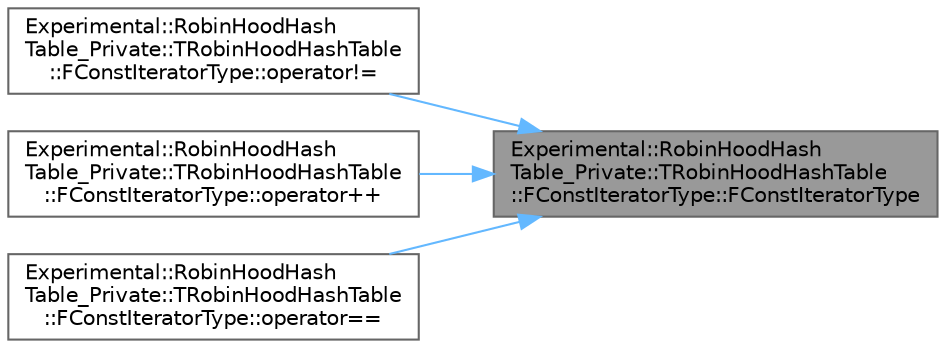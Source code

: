 digraph "Experimental::RobinHoodHashTable_Private::TRobinHoodHashTable::FConstIteratorType::FConstIteratorType"
{
 // INTERACTIVE_SVG=YES
 // LATEX_PDF_SIZE
  bgcolor="transparent";
  edge [fontname=Helvetica,fontsize=10,labelfontname=Helvetica,labelfontsize=10];
  node [fontname=Helvetica,fontsize=10,shape=box,height=0.2,width=0.4];
  rankdir="RL";
  Node1 [id="Node000001",label="Experimental::RobinHoodHash\lTable_Private::TRobinHoodHashTable\l::FConstIteratorType::FConstIteratorType",height=0.2,width=0.4,color="gray40", fillcolor="grey60", style="filled", fontcolor="black",tooltip=" "];
  Node1 -> Node2 [id="edge1_Node000001_Node000002",dir="back",color="steelblue1",style="solid",tooltip=" "];
  Node2 [id="Node000002",label="Experimental::RobinHoodHash\lTable_Private::TRobinHoodHashTable\l::FConstIteratorType::operator!=",height=0.2,width=0.4,color="grey40", fillcolor="white", style="filled",URL="$d3/d14/classExperimental_1_1RobinHoodHashTable__Private_1_1TRobinHoodHashTable_1_1FConstIteratorType.html#abe23d8afa1e464d4be2b2a6566fd0a42",tooltip=" "];
  Node1 -> Node3 [id="edge2_Node000001_Node000003",dir="back",color="steelblue1",style="solid",tooltip=" "];
  Node3 [id="Node000003",label="Experimental::RobinHoodHash\lTable_Private::TRobinHoodHashTable\l::FConstIteratorType::operator++",height=0.2,width=0.4,color="grey40", fillcolor="white", style="filled",URL="$d3/d14/classExperimental_1_1RobinHoodHashTable__Private_1_1TRobinHoodHashTable_1_1FConstIteratorType.html#a54cd9dc70c4d4c99fc97b9957ac38dc0",tooltip=" "];
  Node1 -> Node4 [id="edge3_Node000001_Node000004",dir="back",color="steelblue1",style="solid",tooltip=" "];
  Node4 [id="Node000004",label="Experimental::RobinHoodHash\lTable_Private::TRobinHoodHashTable\l::FConstIteratorType::operator==",height=0.2,width=0.4,color="grey40", fillcolor="white", style="filled",URL="$d3/d14/classExperimental_1_1RobinHoodHashTable__Private_1_1TRobinHoodHashTable_1_1FConstIteratorType.html#ae72feb4bd00c8ceb4f483b336dfc2978",tooltip=" "];
}

